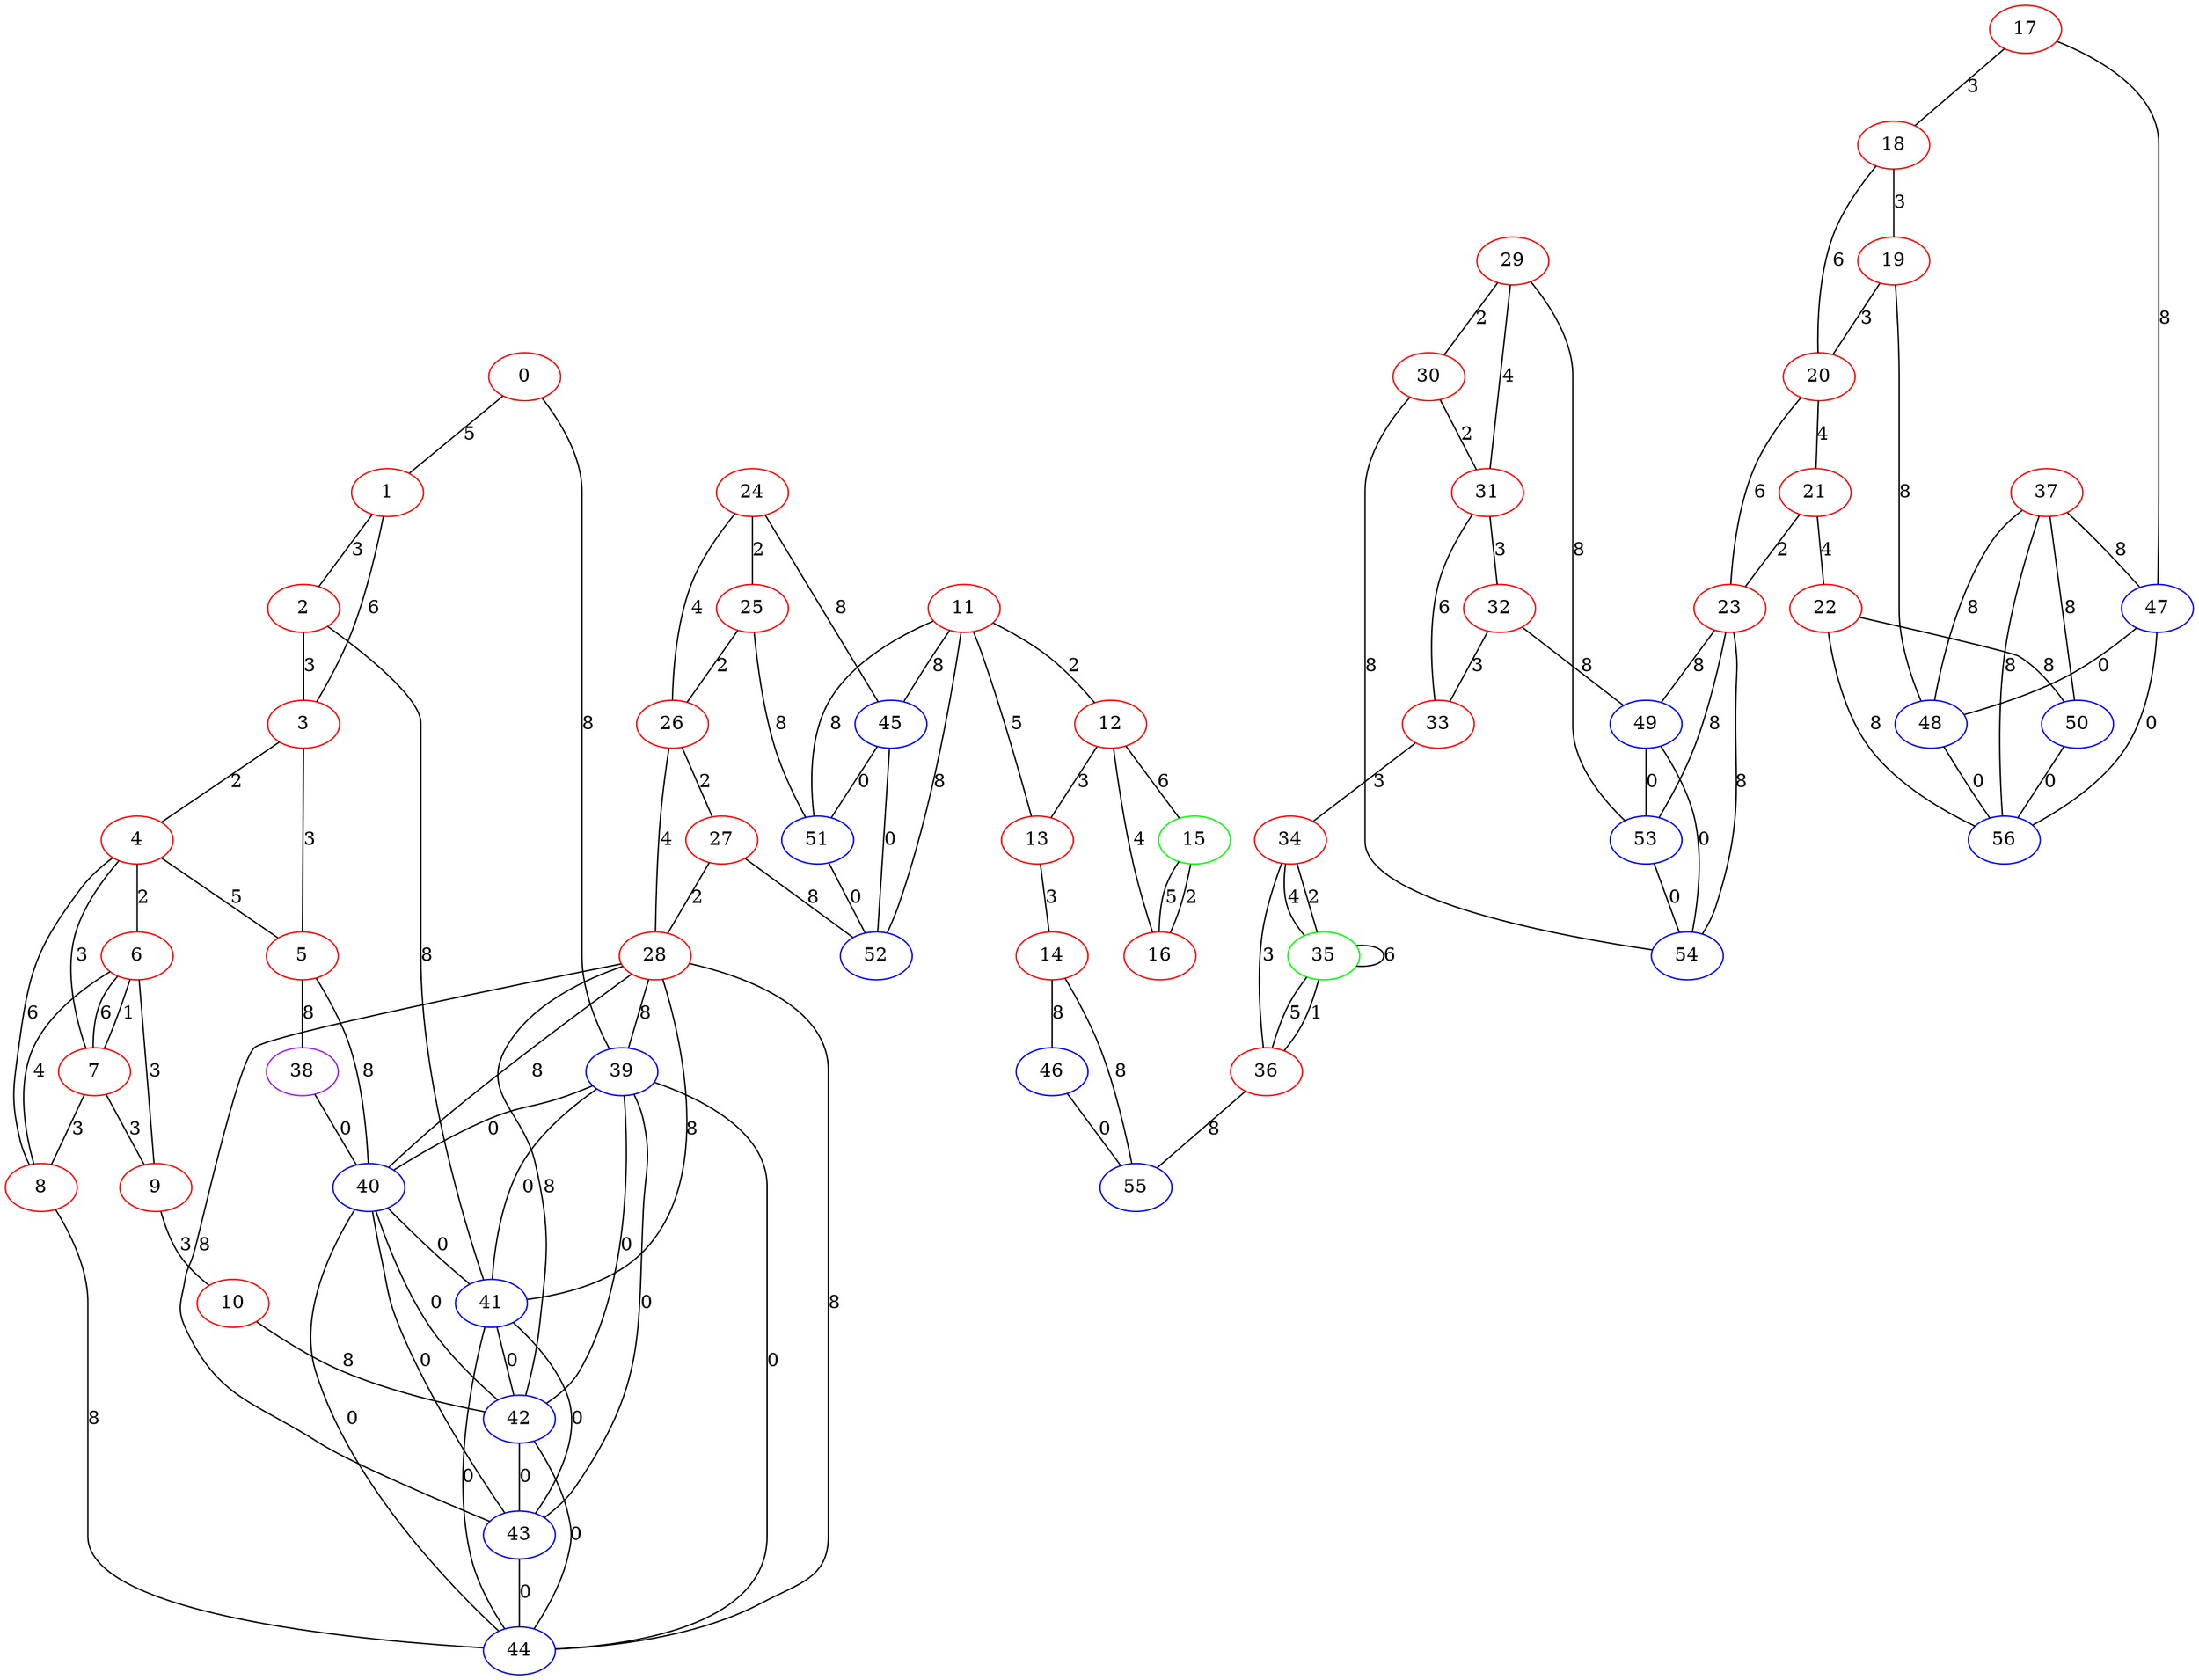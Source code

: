 graph "" {
0 [color=red, weight=1];
1 [color=red, weight=1];
2 [color=red, weight=1];
3 [color=red, weight=1];
4 [color=red, weight=1];
5 [color=red, weight=1];
6 [color=red, weight=1];
7 [color=red, weight=1];
8 [color=red, weight=1];
9 [color=red, weight=1];
10 [color=red, weight=1];
11 [color=red, weight=1];
12 [color=red, weight=1];
13 [color=red, weight=1];
14 [color=red, weight=1];
15 [color=green, weight=2];
16 [color=red, weight=1];
17 [color=red, weight=1];
18 [color=red, weight=1];
19 [color=red, weight=1];
20 [color=red, weight=1];
21 [color=red, weight=1];
22 [color=red, weight=1];
23 [color=red, weight=1];
24 [color=red, weight=1];
25 [color=red, weight=1];
26 [color=red, weight=1];
27 [color=red, weight=1];
28 [color=red, weight=1];
29 [color=red, weight=1];
30 [color=red, weight=1];
31 [color=red, weight=1];
32 [color=red, weight=1];
33 [color=red, weight=1];
34 [color=red, weight=1];
35 [color=green, weight=2];
36 [color=red, weight=1];
37 [color=red, weight=1];
38 [color=purple, weight=4];
39 [color=blue, weight=3];
40 [color=blue, weight=3];
41 [color=blue, weight=3];
42 [color=blue, weight=3];
43 [color=blue, weight=3];
44 [color=blue, weight=3];
45 [color=blue, weight=3];
46 [color=blue, weight=3];
47 [color=blue, weight=3];
48 [color=blue, weight=3];
49 [color=blue, weight=3];
50 [color=blue, weight=3];
51 [color=blue, weight=3];
52 [color=blue, weight=3];
53 [color=blue, weight=3];
54 [color=blue, weight=3];
55 [color=blue, weight=3];
56 [color=blue, weight=3];
0 -- 1  [key=0, label=5];
0 -- 39  [key=0, label=8];
1 -- 2  [key=0, label=3];
1 -- 3  [key=0, label=6];
2 -- 3  [key=0, label=3];
2 -- 41  [key=0, label=8];
3 -- 4  [key=0, label=2];
3 -- 5  [key=0, label=3];
4 -- 8  [key=0, label=6];
4 -- 5  [key=0, label=5];
4 -- 6  [key=0, label=2];
4 -- 7  [key=0, label=3];
5 -- 40  [key=0, label=8];
5 -- 38  [key=0, label=8];
6 -- 8  [key=0, label=4];
6 -- 9  [key=0, label=3];
6 -- 7  [key=0, label=1];
6 -- 7  [key=1, label=6];
7 -- 8  [key=0, label=3];
7 -- 9  [key=0, label=3];
8 -- 44  [key=0, label=8];
9 -- 10  [key=0, label=3];
10 -- 42  [key=0, label=8];
11 -- 52  [key=0, label=8];
11 -- 51  [key=0, label=8];
11 -- 12  [key=0, label=2];
11 -- 13  [key=0, label=5];
11 -- 45  [key=0, label=8];
12 -- 16  [key=0, label=4];
12 -- 13  [key=0, label=3];
12 -- 15  [key=0, label=6];
13 -- 14  [key=0, label=3];
14 -- 46  [key=0, label=8];
14 -- 55  [key=0, label=8];
15 -- 16  [key=0, label=2];
15 -- 16  [key=1, label=5];
17 -- 18  [key=0, label=3];
17 -- 47  [key=0, label=8];
18 -- 19  [key=0, label=3];
18 -- 20  [key=0, label=6];
19 -- 48  [key=0, label=8];
19 -- 20  [key=0, label=3];
20 -- 21  [key=0, label=4];
20 -- 23  [key=0, label=6];
21 -- 22  [key=0, label=4];
21 -- 23  [key=0, label=2];
22 -- 56  [key=0, label=8];
22 -- 50  [key=0, label=8];
23 -- 49  [key=0, label=8];
23 -- 54  [key=0, label=8];
23 -- 53  [key=0, label=8];
24 -- 25  [key=0, label=2];
24 -- 26  [key=0, label=4];
24 -- 45  [key=0, label=8];
25 -- 26  [key=0, label=2];
25 -- 51  [key=0, label=8];
26 -- 27  [key=0, label=2];
26 -- 28  [key=0, label=4];
27 -- 52  [key=0, label=8];
27 -- 28  [key=0, label=2];
28 -- 39  [key=0, label=8];
28 -- 40  [key=0, label=8];
28 -- 41  [key=0, label=8];
28 -- 42  [key=0, label=8];
28 -- 43  [key=0, label=8];
28 -- 44  [key=0, label=8];
29 -- 53  [key=0, label=8];
29 -- 30  [key=0, label=2];
29 -- 31  [key=0, label=4];
30 -- 54  [key=0, label=8];
30 -- 31  [key=0, label=2];
31 -- 32  [key=0, label=3];
31 -- 33  [key=0, label=6];
32 -- 33  [key=0, label=3];
32 -- 49  [key=0, label=8];
33 -- 34  [key=0, label=3];
34 -- 35  [key=0, label=2];
34 -- 35  [key=1, label=4];
34 -- 36  [key=0, label=3];
35 -- 35  [key=0, label=6];
35 -- 36  [key=0, label=5];
35 -- 36  [key=1, label=1];
36 -- 55  [key=0, label=8];
37 -- 48  [key=0, label=8];
37 -- 56  [key=0, label=8];
37 -- 50  [key=0, label=8];
37 -- 47  [key=0, label=8];
38 -- 40  [key=0, label=0];
39 -- 40  [key=0, label=0];
39 -- 41  [key=0, label=0];
39 -- 42  [key=0, label=0];
39 -- 43  [key=0, label=0];
39 -- 44  [key=0, label=0];
40 -- 41  [key=0, label=0];
40 -- 42  [key=0, label=0];
40 -- 43  [key=0, label=0];
40 -- 44  [key=0, label=0];
41 -- 42  [key=0, label=0];
41 -- 43  [key=0, label=0];
41 -- 44  [key=0, label=0];
42 -- 43  [key=0, label=0];
42 -- 44  [key=0, label=0];
43 -- 44  [key=0, label=0];
45 -- 51  [key=0, label=0];
45 -- 52  [key=0, label=0];
46 -- 55  [key=0, label=0];
47 -- 48  [key=0, label=0];
47 -- 56  [key=0, label=0];
48 -- 56  [key=0, label=0];
49 -- 53  [key=0, label=0];
49 -- 54  [key=0, label=0];
50 -- 56  [key=0, label=0];
51 -- 52  [key=0, label=0];
53 -- 54  [key=0, label=0];
}
